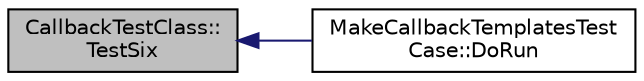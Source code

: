 digraph "CallbackTestClass::TestSix"
{
  edge [fontname="Helvetica",fontsize="10",labelfontname="Helvetica",labelfontsize="10"];
  node [fontname="Helvetica",fontsize="10",shape=record];
  rankdir="LR";
  Node1 [label="CallbackTestClass::\lTestSix",height=0.2,width=0.4,color="black", fillcolor="grey75", style="filled", fontcolor="black"];
  Node1 -> Node2 [dir="back",color="midnightblue",fontsize="10",style="solid"];
  Node2 [label="MakeCallbackTemplatesTest\lCase::DoRun",height=0.2,width=0.4,color="black", fillcolor="white", style="filled",URL="$d1/d1c/classMakeCallbackTemplatesTestCase.html#ab576537ac7ffe4f5dd0a4ce2d0e66a57",tooltip="Implementation to actually run this TestCase. "];
}
